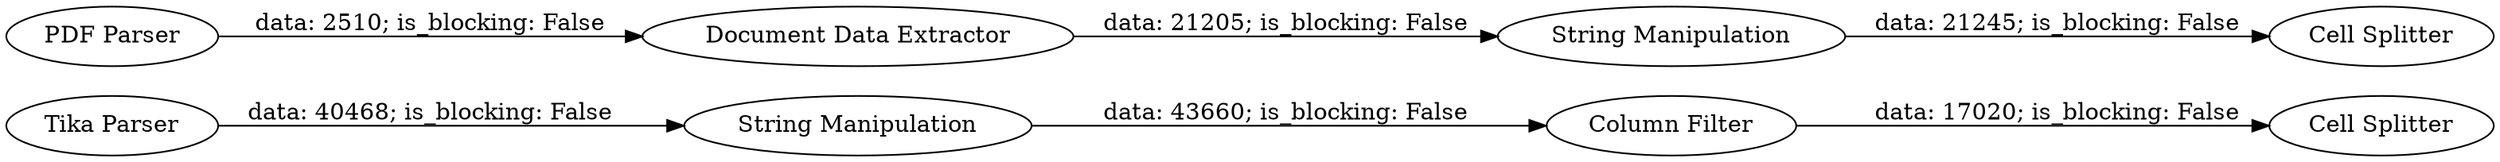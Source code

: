 digraph {
	"-8207969479196489231_14" [label="String Manipulation"]
	"-8207969479196489231_15" [label="Column Filter"]
	"-8207969479196489231_12" [label="String Manipulation"]
	"-8207969479196489231_13" [label="Cell Splitter"]
	"-8207969479196489231_3" [label="Document Data Extractor"]
	"-8207969479196489231_2" [label="PDF Parser"]
	"-8207969479196489231_1" [label="Tika Parser"]
	"-8207969479196489231_16" [label="Cell Splitter"]
	"-8207969479196489231_3" -> "-8207969479196489231_12" [label="data: 21205; is_blocking: False"]
	"-8207969479196489231_1" -> "-8207969479196489231_14" [label="data: 40468; is_blocking: False"]
	"-8207969479196489231_2" -> "-8207969479196489231_3" [label="data: 2510; is_blocking: False"]
	"-8207969479196489231_12" -> "-8207969479196489231_13" [label="data: 21245; is_blocking: False"]
	"-8207969479196489231_14" -> "-8207969479196489231_15" [label="data: 43660; is_blocking: False"]
	"-8207969479196489231_15" -> "-8207969479196489231_16" [label="data: 17020; is_blocking: False"]
	rankdir=LR
}
